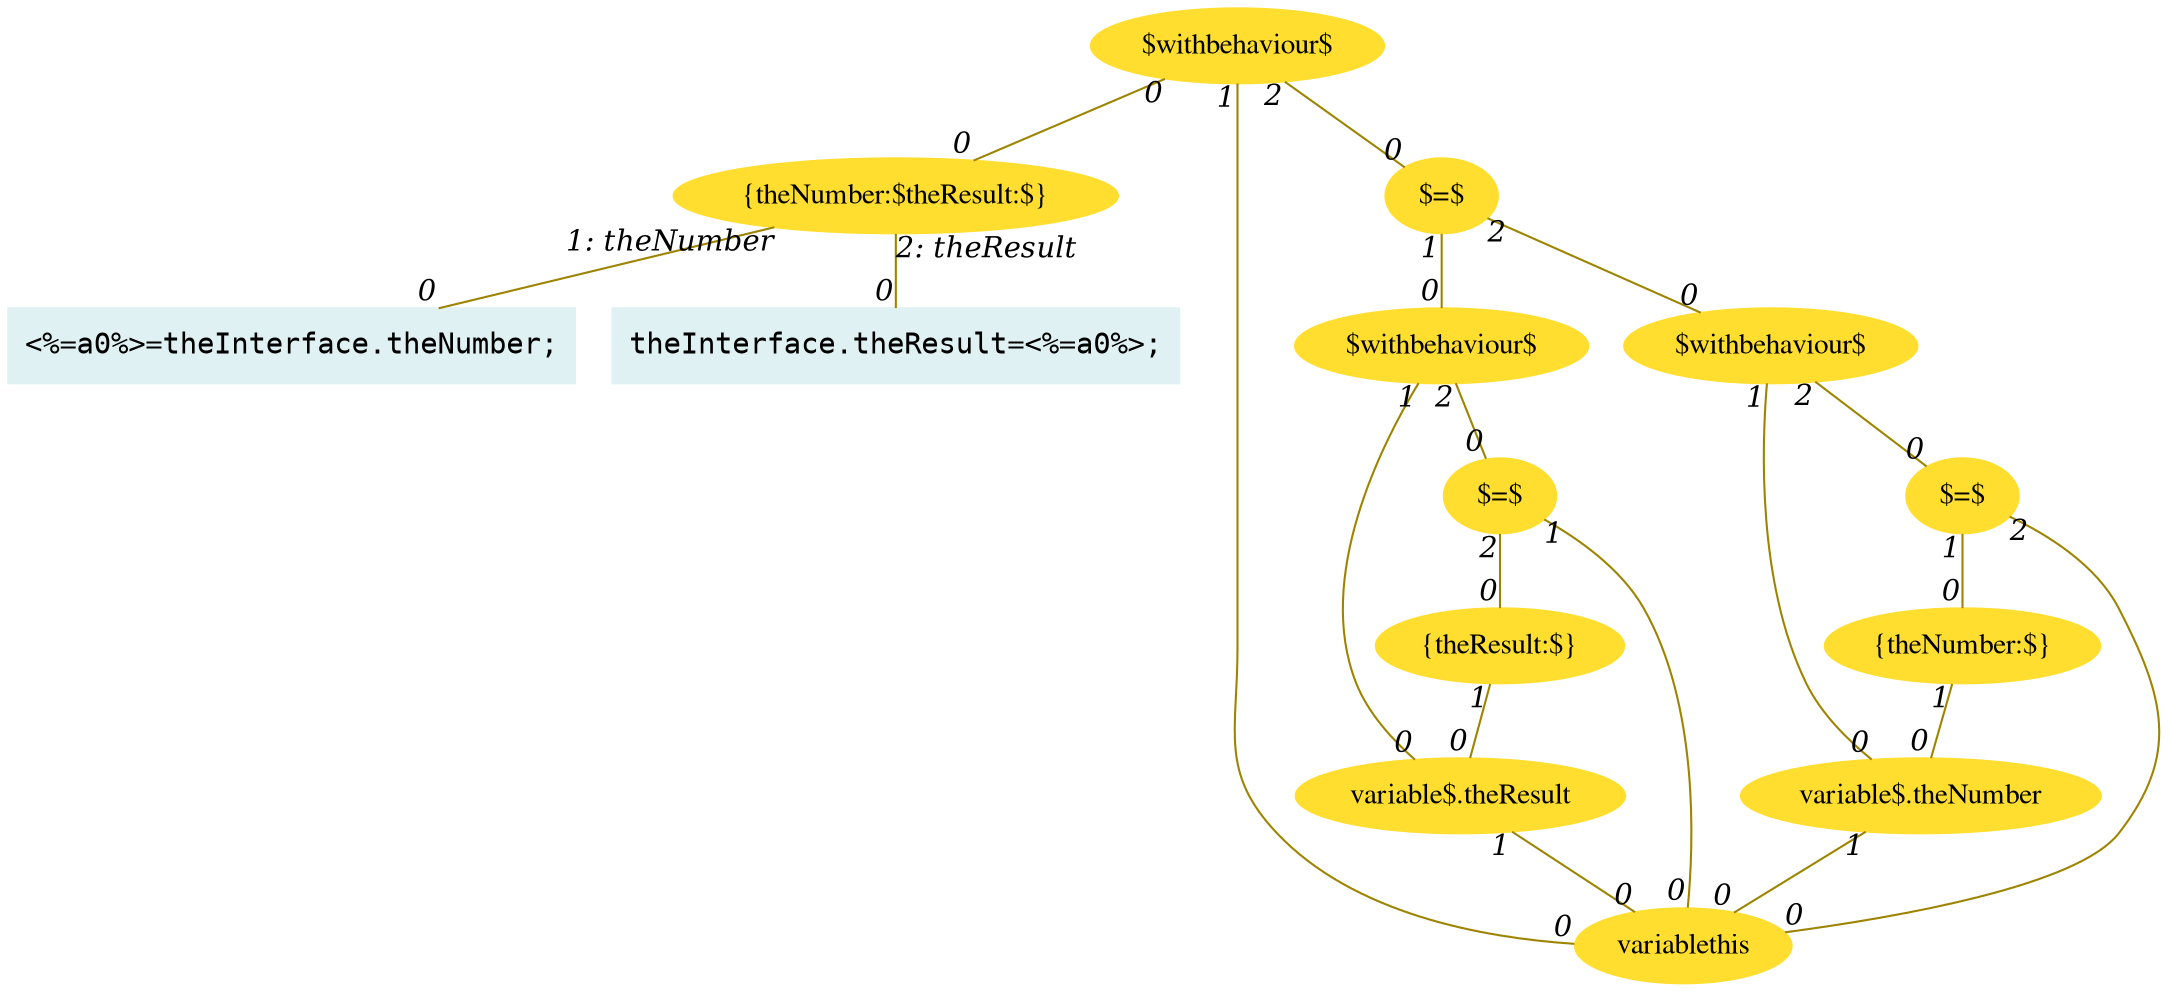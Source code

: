 digraph g{node_1382 [shape="box", style="filled", color="#dff1f2", fontname="Courier", label="<%=a0%>=theInterface.theNumber;
" ]
node_1384 [shape="box", style="filled", color="#dff1f2", fontname="Courier", label="theInterface.theResult=<%=a0%>;
" ]
node_1386 [shape="ellipse", style="filled", color="#ffde2f", fontname="Times", label="{theNumber:$theResult:$}" ]
node_1391 [shape="ellipse", style="filled", color="#ffde2f", fontname="Times", label="variablethis" ]
node_1397 [shape="ellipse", style="filled", color="#ffde2f", fontname="Times", label="variable$.theResult" ]
node_1401 [shape="ellipse", style="filled", color="#ffde2f", fontname="Times", label="{theResult:$}" ]
node_1404 [shape="ellipse", style="filled", color="#ffde2f", fontname="Times", label="$=$" ]
node_1408 [shape="ellipse", style="filled", color="#ffde2f", fontname="Times", label="$withbehaviour$" ]
node_1412 [shape="ellipse", style="filled", color="#ffde2f", fontname="Times", label="variable$.theNumber" ]
node_1416 [shape="ellipse", style="filled", color="#ffde2f", fontname="Times", label="{theNumber:$}" ]
node_1419 [shape="ellipse", style="filled", color="#ffde2f", fontname="Times", label="$=$" ]
node_1423 [shape="ellipse", style="filled", color="#ffde2f", fontname="Times", label="$withbehaviour$" ]
node_1427 [shape="ellipse", style="filled", color="#ffde2f", fontname="Times", label="$=$" ]
node_1431 [shape="ellipse", style="filled", color="#ffde2f", fontname="Times", label="$withbehaviour$" ]
node_1386 -> node_1382 [dir=none, arrowHead=none, fontname="Times-Italic", arrowsize=1, color="#9d8400", label="",  headlabel="0", taillabel="1: theNumber" ]
node_1386 -> node_1384 [dir=none, arrowHead=none, fontname="Times-Italic", arrowsize=1, color="#9d8400", label="",  headlabel="0", taillabel="2: theResult" ]
node_1397 -> node_1391 [dir=none, arrowHead=none, fontname="Times-Italic", arrowsize=1, color="#9d8400", label="",  headlabel="0", taillabel="1" ]
node_1401 -> node_1397 [dir=none, arrowHead=none, fontname="Times-Italic", arrowsize=1, color="#9d8400", label="",  headlabel="0", taillabel="1" ]
node_1404 -> node_1391 [dir=none, arrowHead=none, fontname="Times-Italic", arrowsize=1, color="#9d8400", label="",  headlabel="0", taillabel="1" ]
node_1404 -> node_1401 [dir=none, arrowHead=none, fontname="Times-Italic", arrowsize=1, color="#9d8400", label="",  headlabel="0", taillabel="2" ]
node_1408 -> node_1397 [dir=none, arrowHead=none, fontname="Times-Italic", arrowsize=1, color="#9d8400", label="",  headlabel="0", taillabel="1" ]
node_1408 -> node_1404 [dir=none, arrowHead=none, fontname="Times-Italic", arrowsize=1, color="#9d8400", label="",  headlabel="0", taillabel="2" ]
node_1412 -> node_1391 [dir=none, arrowHead=none, fontname="Times-Italic", arrowsize=1, color="#9d8400", label="",  headlabel="0", taillabel="1" ]
node_1416 -> node_1412 [dir=none, arrowHead=none, fontname="Times-Italic", arrowsize=1, color="#9d8400", label="",  headlabel="0", taillabel="1" ]
node_1419 -> node_1391 [dir=none, arrowHead=none, fontname="Times-Italic", arrowsize=1, color="#9d8400", label="",  headlabel="0", taillabel="2" ]
node_1419 -> node_1416 [dir=none, arrowHead=none, fontname="Times-Italic", arrowsize=1, color="#9d8400", label="",  headlabel="0", taillabel="1" ]
node_1423 -> node_1412 [dir=none, arrowHead=none, fontname="Times-Italic", arrowsize=1, color="#9d8400", label="",  headlabel="0", taillabel="1" ]
node_1423 -> node_1419 [dir=none, arrowHead=none, fontname="Times-Italic", arrowsize=1, color="#9d8400", label="",  headlabel="0", taillabel="2" ]
node_1427 -> node_1408 [dir=none, arrowHead=none, fontname="Times-Italic", arrowsize=1, color="#9d8400", label="",  headlabel="0", taillabel="1" ]
node_1427 -> node_1423 [dir=none, arrowHead=none, fontname="Times-Italic", arrowsize=1, color="#9d8400", label="",  headlabel="0", taillabel="2" ]
node_1431 -> node_1391 [dir=none, arrowHead=none, fontname="Times-Italic", arrowsize=1, color="#9d8400", label="",  headlabel="0", taillabel="1" ]
node_1431 -> node_1427 [dir=none, arrowHead=none, fontname="Times-Italic", arrowsize=1, color="#9d8400", label="",  headlabel="0", taillabel="2" ]
node_1431 -> node_1386 [dir=none, arrowHead=none, fontname="Times-Italic", arrowsize=1, color="#9d8400", label="",  headlabel="0", taillabel="0" ]
}